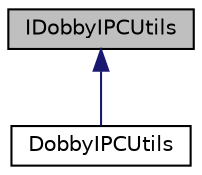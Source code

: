 digraph "IDobbyIPCUtils"
{
 // LATEX_PDF_SIZE
  edge [fontname="Helvetica",fontsize="10",labelfontname="Helvetica",labelfontsize="10"];
  node [fontname="Helvetica",fontsize="10",shape=record];
  Node1 [label="IDobbyIPCUtils",height=0.2,width=0.4,color="black", fillcolor="grey75", style="filled", fontcolor="black",tooltip=" "];
  Node1 -> Node2 [dir="back",color="midnightblue",fontsize="10",style="solid",fontname="Helvetica"];
  Node2 [label="DobbyIPCUtils",height=0.2,width=0.4,color="black", fillcolor="white", style="filled",URL="$classDobbyIPCUtils.html",tooltip="Utility methods for IPC in Dobby."];
}
